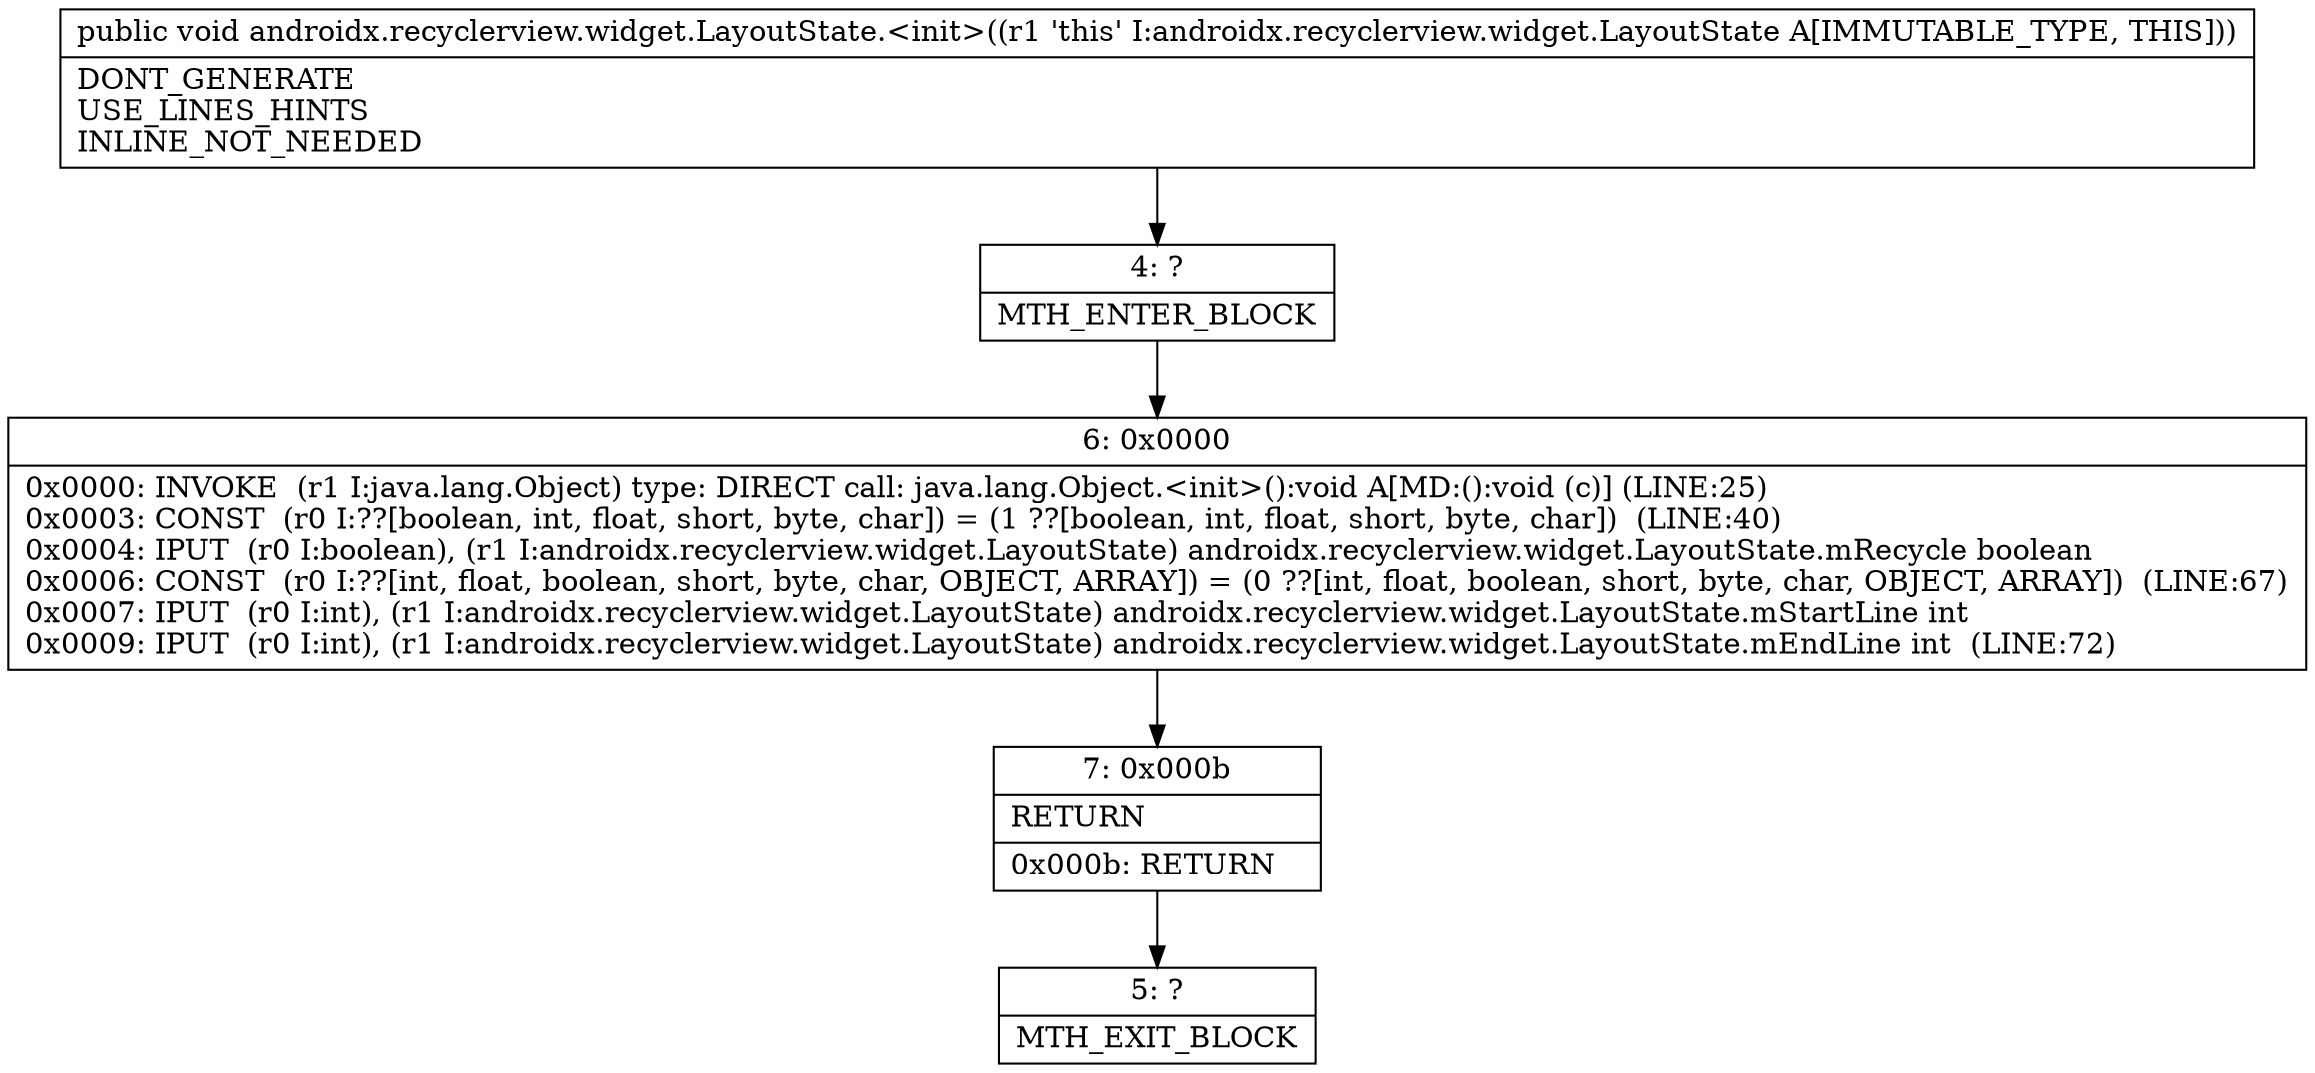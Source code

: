 digraph "CFG forandroidx.recyclerview.widget.LayoutState.\<init\>()V" {
Node_4 [shape=record,label="{4\:\ ?|MTH_ENTER_BLOCK\l}"];
Node_6 [shape=record,label="{6\:\ 0x0000|0x0000: INVOKE  (r1 I:java.lang.Object) type: DIRECT call: java.lang.Object.\<init\>():void A[MD:():void (c)] (LINE:25)\l0x0003: CONST  (r0 I:??[boolean, int, float, short, byte, char]) = (1 ??[boolean, int, float, short, byte, char])  (LINE:40)\l0x0004: IPUT  (r0 I:boolean), (r1 I:androidx.recyclerview.widget.LayoutState) androidx.recyclerview.widget.LayoutState.mRecycle boolean \l0x0006: CONST  (r0 I:??[int, float, boolean, short, byte, char, OBJECT, ARRAY]) = (0 ??[int, float, boolean, short, byte, char, OBJECT, ARRAY])  (LINE:67)\l0x0007: IPUT  (r0 I:int), (r1 I:androidx.recyclerview.widget.LayoutState) androidx.recyclerview.widget.LayoutState.mStartLine int \l0x0009: IPUT  (r0 I:int), (r1 I:androidx.recyclerview.widget.LayoutState) androidx.recyclerview.widget.LayoutState.mEndLine int  (LINE:72)\l}"];
Node_7 [shape=record,label="{7\:\ 0x000b|RETURN\l|0x000b: RETURN   \l}"];
Node_5 [shape=record,label="{5\:\ ?|MTH_EXIT_BLOCK\l}"];
MethodNode[shape=record,label="{public void androidx.recyclerview.widget.LayoutState.\<init\>((r1 'this' I:androidx.recyclerview.widget.LayoutState A[IMMUTABLE_TYPE, THIS]))  | DONT_GENERATE\lUSE_LINES_HINTS\lINLINE_NOT_NEEDED\l}"];
MethodNode -> Node_4;Node_4 -> Node_6;
Node_6 -> Node_7;
Node_7 -> Node_5;
}

